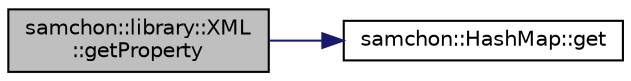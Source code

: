 digraph "samchon::library::XML::getProperty"
{
  edge [fontname="Helvetica",fontsize="10",labelfontname="Helvetica",labelfontsize="10"];
  node [fontname="Helvetica",fontsize="10",shape=record];
  rankdir="LR";
  Node1 [label="samchon::library::XML\l::getProperty",height=0.2,width=0.4,color="black", fillcolor="grey75", style="filled", fontcolor="black"];
  Node1 -> Node2 [color="midnightblue",fontsize="10",style="solid",fontname="Helvetica"];
  Node2 [label="samchon::HashMap::get",height=0.2,width=0.4,color="black", fillcolor="white", style="filled",URL="$d0/dee/classsamchon_1_1HashMap.html#a4de26a0bdcafb318d1f2c4ce1e3f9cce",tooltip="Get element. "];
}
